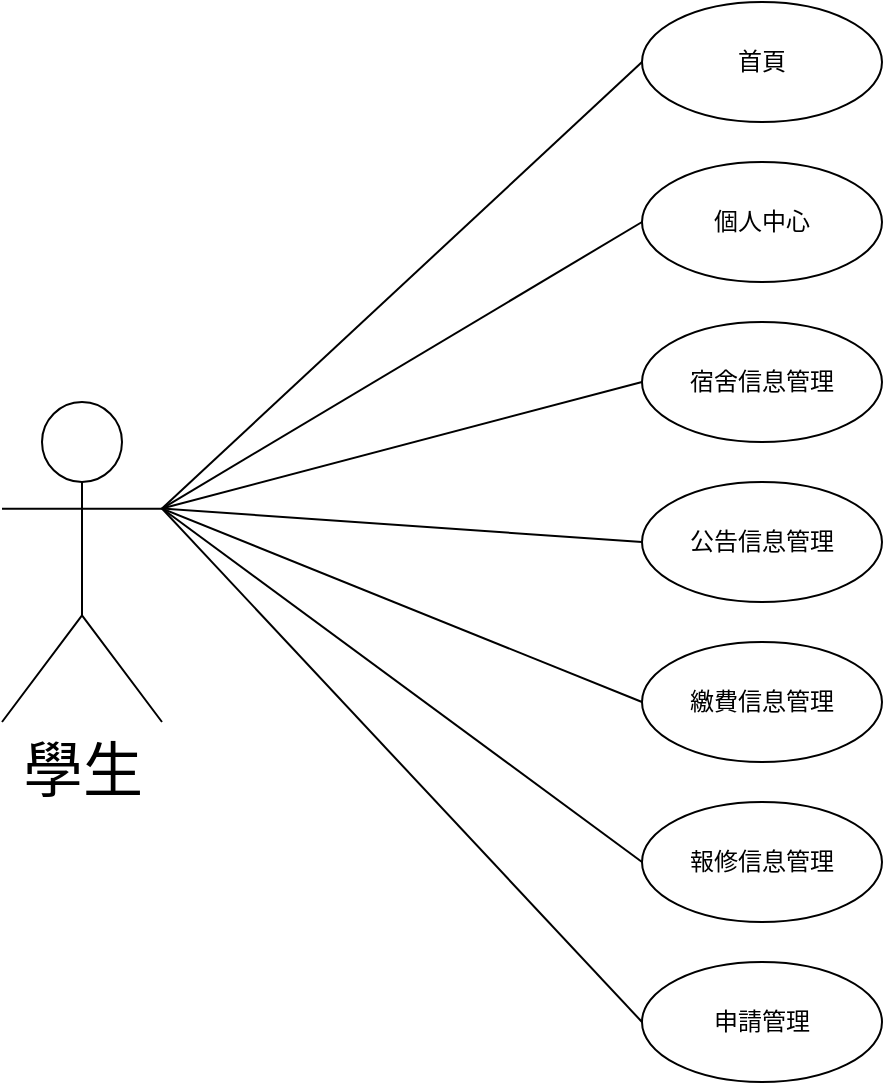 <mxfile version="22.1.7" type="github" pages="3">
  <diagram name="第 1 页" id="ymd-I6UiKrEBjEIp_rei">
    <mxGraphModel dx="1179" dy="631" grid="1" gridSize="10" guides="1" tooltips="1" connect="1" arrows="1" fold="1" page="1" pageScale="1" pageWidth="827" pageHeight="1169" math="0" shadow="0">
      <root>
        <mxCell id="0" />
        <mxCell id="1" parent="0" />
        <mxCell id="zWTCoW7RCJNLpdaxO3ZR-1" value="&lt;font style=&quot;font-size: 30px;&quot;&gt;學生&lt;/font&gt;" style="shape=umlActor;verticalLabelPosition=bottom;verticalAlign=top;html=1;outlineConnect=0;" vertex="1" parent="1">
          <mxGeometry x="120" y="240" width="80" height="160" as="geometry" />
        </mxCell>
        <mxCell id="zWTCoW7RCJNLpdaxO3ZR-2" value="首頁" style="ellipse;whiteSpace=wrap;html=1;" vertex="1" parent="1">
          <mxGeometry x="440" y="40" width="120" height="60" as="geometry" />
        </mxCell>
        <mxCell id="zWTCoW7RCJNLpdaxO3ZR-3" value="公告信息管理" style="ellipse;whiteSpace=wrap;html=1;" vertex="1" parent="1">
          <mxGeometry x="440" y="280" width="120" height="60" as="geometry" />
        </mxCell>
        <mxCell id="zWTCoW7RCJNLpdaxO3ZR-4" value="繳費信息管理" style="ellipse;whiteSpace=wrap;html=1;" vertex="1" parent="1">
          <mxGeometry x="440" y="360" width="120" height="60" as="geometry" />
        </mxCell>
        <mxCell id="zWTCoW7RCJNLpdaxO3ZR-5" value="報修信息管理" style="ellipse;whiteSpace=wrap;html=1;" vertex="1" parent="1">
          <mxGeometry x="440" y="440" width="120" height="60" as="geometry" />
        </mxCell>
        <mxCell id="zWTCoW7RCJNLpdaxO3ZR-6" value="宿舍信息管理" style="ellipse;whiteSpace=wrap;html=1;" vertex="1" parent="1">
          <mxGeometry x="440" y="200" width="120" height="60" as="geometry" />
        </mxCell>
        <mxCell id="zWTCoW7RCJNLpdaxO3ZR-7" value="個人中心" style="ellipse;whiteSpace=wrap;html=1;" vertex="1" parent="1">
          <mxGeometry x="440" y="120" width="120" height="60" as="geometry" />
        </mxCell>
        <mxCell id="zWTCoW7RCJNLpdaxO3ZR-8" value="申請管理" style="ellipse;whiteSpace=wrap;html=1;" vertex="1" parent="1">
          <mxGeometry x="440" y="520" width="120" height="60" as="geometry" />
        </mxCell>
        <mxCell id="zWTCoW7RCJNLpdaxO3ZR-11" value="" style="endArrow=none;html=1;rounded=0;exitX=1;exitY=0.333;exitDx=0;exitDy=0;exitPerimeter=0;entryX=0;entryY=0.5;entryDx=0;entryDy=0;" edge="1" parent="1" source="zWTCoW7RCJNLpdaxO3ZR-1" target="zWTCoW7RCJNLpdaxO3ZR-2">
          <mxGeometry width="50" height="50" relative="1" as="geometry">
            <mxPoint x="390" y="260" as="sourcePoint" />
            <mxPoint x="440" y="210" as="targetPoint" />
          </mxGeometry>
        </mxCell>
        <mxCell id="zWTCoW7RCJNLpdaxO3ZR-12" value="" style="endArrow=none;html=1;rounded=0;exitX=1;exitY=0.333;exitDx=0;exitDy=0;exitPerimeter=0;entryX=0;entryY=0.5;entryDx=0;entryDy=0;" edge="1" parent="1" source="zWTCoW7RCJNLpdaxO3ZR-1" target="zWTCoW7RCJNLpdaxO3ZR-6">
          <mxGeometry width="50" height="50" relative="1" as="geometry">
            <mxPoint x="210" y="303" as="sourcePoint" />
            <mxPoint x="450" y="80" as="targetPoint" />
          </mxGeometry>
        </mxCell>
        <mxCell id="zWTCoW7RCJNLpdaxO3ZR-13" value="" style="endArrow=none;html=1;rounded=0;exitX=1;exitY=0.333;exitDx=0;exitDy=0;exitPerimeter=0;entryX=0;entryY=0.5;entryDx=0;entryDy=0;" edge="1" parent="1" source="zWTCoW7RCJNLpdaxO3ZR-1" target="zWTCoW7RCJNLpdaxO3ZR-3">
          <mxGeometry width="50" height="50" relative="1" as="geometry">
            <mxPoint x="220" y="313" as="sourcePoint" />
            <mxPoint x="460" y="90" as="targetPoint" />
          </mxGeometry>
        </mxCell>
        <mxCell id="zWTCoW7RCJNLpdaxO3ZR-14" value="" style="endArrow=none;html=1;rounded=0;exitX=1;exitY=0.333;exitDx=0;exitDy=0;exitPerimeter=0;entryX=0;entryY=0.5;entryDx=0;entryDy=0;" edge="1" parent="1" source="zWTCoW7RCJNLpdaxO3ZR-1" target="zWTCoW7RCJNLpdaxO3ZR-4">
          <mxGeometry width="50" height="50" relative="1" as="geometry">
            <mxPoint x="230" y="323" as="sourcePoint" />
            <mxPoint x="430" y="400" as="targetPoint" />
          </mxGeometry>
        </mxCell>
        <mxCell id="zWTCoW7RCJNLpdaxO3ZR-15" value="" style="endArrow=none;html=1;rounded=0;entryX=0;entryY=0.5;entryDx=0;entryDy=0;exitX=1;exitY=0.333;exitDx=0;exitDy=0;exitPerimeter=0;" edge="1" parent="1" source="zWTCoW7RCJNLpdaxO3ZR-1" target="zWTCoW7RCJNLpdaxO3ZR-5">
          <mxGeometry width="50" height="50" relative="1" as="geometry">
            <mxPoint x="210" y="290" as="sourcePoint" />
            <mxPoint x="480" y="110" as="targetPoint" />
          </mxGeometry>
        </mxCell>
        <mxCell id="zWTCoW7RCJNLpdaxO3ZR-16" value="" style="endArrow=none;html=1;rounded=0;entryX=0;entryY=0.5;entryDx=0;entryDy=0;exitX=1;exitY=0.333;exitDx=0;exitDy=0;exitPerimeter=0;" edge="1" parent="1" source="zWTCoW7RCJNLpdaxO3ZR-1" target="zWTCoW7RCJNLpdaxO3ZR-8">
          <mxGeometry width="50" height="50" relative="1" as="geometry">
            <mxPoint x="210" y="350" as="sourcePoint" />
            <mxPoint x="490" y="120" as="targetPoint" />
          </mxGeometry>
        </mxCell>
        <mxCell id="zWTCoW7RCJNLpdaxO3ZR-20" value="" style="endArrow=none;html=1;rounded=0;exitX=1;exitY=0.333;exitDx=0;exitDy=0;exitPerimeter=0;entryX=0;entryY=0.5;entryDx=0;entryDy=0;" edge="1" parent="1" source="zWTCoW7RCJNLpdaxO3ZR-1" target="zWTCoW7RCJNLpdaxO3ZR-7">
          <mxGeometry width="50" height="50" relative="1" as="geometry">
            <mxPoint x="290" y="383" as="sourcePoint" />
            <mxPoint x="530" y="160" as="targetPoint" />
          </mxGeometry>
        </mxCell>
      </root>
    </mxGraphModel>
  </diagram>
  <diagram id="cfH90l2mMWE4plncqi4j" name="第 2 页">
    <mxGraphModel dx="1002" dy="536" grid="1" gridSize="10" guides="1" tooltips="1" connect="1" arrows="1" fold="1" page="1" pageScale="1" pageWidth="827" pageHeight="1169" math="0" shadow="0">
      <root>
        <mxCell id="0" />
        <mxCell id="1" parent="0" />
        <mxCell id="i0nIbXX2C56coAfVx3J4-1" value="&lt;font style=&quot;font-size: 22px;&quot;&gt;宿管&lt;br&gt;&lt;/font&gt;" style="shape=umlActor;verticalLabelPosition=bottom;verticalAlign=top;html=1;" vertex="1" parent="1">
          <mxGeometry x="440" y="400" width="40" height="80" as="geometry" />
        </mxCell>
        <mxCell id="VFugjWz0yhJum19OTNq3-1" value="申請管理" style="ellipse;whiteSpace=wrap;html=1;" vertex="1" parent="1">
          <mxGeometry x="600" y="600" width="120" height="60" as="geometry" />
        </mxCell>
        <mxCell id="VFugjWz0yhJum19OTNq3-16" value="公告信息管理" style="ellipse;whiteSpace=wrap;html=1;" vertex="1" parent="1">
          <mxGeometry x="600" y="520" width="120" height="60" as="geometry" />
        </mxCell>
        <mxCell id="VFugjWz0yhJum19OTNq3-17" value="繳費信息管理" style="ellipse;whiteSpace=wrap;html=1;" vertex="1" parent="1">
          <mxGeometry x="600" y="440" width="120" height="60" as="geometry" />
        </mxCell>
        <mxCell id="VFugjWz0yhJum19OTNq3-18" value="訪客信息管理" style="ellipse;whiteSpace=wrap;html=1;" vertex="1" parent="1">
          <mxGeometry x="600" y="360" width="120" height="60" as="geometry" />
        </mxCell>
        <mxCell id="VFugjWz0yhJum19OTNq3-19" value="維修紀錄管理" style="ellipse;whiteSpace=wrap;html=1;" vertex="1" parent="1">
          <mxGeometry x="600" y="280" width="120" height="60" as="geometry" />
        </mxCell>
        <mxCell id="VFugjWz0yhJum19OTNq3-20" value="報修信息管理" style="ellipse;whiteSpace=wrap;html=1;" vertex="1" parent="1">
          <mxGeometry x="600" y="200" width="120" height="60" as="geometry" />
        </mxCell>
        <mxCell id="VFugjWz0yhJum19OTNq3-21" value="衛生信息管理" style="ellipse;whiteSpace=wrap;html=1;" vertex="1" parent="1">
          <mxGeometry x="200" y="600" width="120" height="60" as="geometry" />
        </mxCell>
        <mxCell id="VFugjWz0yhJum19OTNq3-22" value="考勤信息管理" style="ellipse;whiteSpace=wrap;html=1;" vertex="1" parent="1">
          <mxGeometry x="200" y="520" width="120" height="60" as="geometry" />
        </mxCell>
        <mxCell id="VFugjWz0yhJum19OTNq3-23" value="宿舍信息管理" style="ellipse;whiteSpace=wrap;html=1;" vertex="1" parent="1">
          <mxGeometry x="200" y="440" width="120" height="60" as="geometry" />
        </mxCell>
        <mxCell id="VFugjWz0yhJum19OTNq3-24" value="學生管理" style="ellipse;whiteSpace=wrap;html=1;" vertex="1" parent="1">
          <mxGeometry x="200" y="360" width="120" height="60" as="geometry" />
        </mxCell>
        <mxCell id="VFugjWz0yhJum19OTNq3-25" value="個人中心" style="ellipse;whiteSpace=wrap;html=1;" vertex="1" parent="1">
          <mxGeometry x="200" y="280" width="120" height="60" as="geometry" />
        </mxCell>
        <mxCell id="VFugjWz0yhJum19OTNq3-26" value="首頁" style="ellipse;whiteSpace=wrap;html=1;" vertex="1" parent="1">
          <mxGeometry x="200" y="200" width="120" height="60" as="geometry" />
        </mxCell>
        <mxCell id="VFugjWz0yhJum19OTNq3-29" value="" style="endArrow=none;html=1;rounded=0;entryX=1;entryY=0.5;entryDx=0;entryDy=0;exitX=0;exitY=0.333;exitDx=0;exitDy=0;exitPerimeter=0;" edge="1" parent="1" source="i0nIbXX2C56coAfVx3J4-1" target="VFugjWz0yhJum19OTNq3-26">
          <mxGeometry width="50" height="50" relative="1" as="geometry">
            <mxPoint x="390" y="430" as="sourcePoint" />
            <mxPoint x="440" y="380" as="targetPoint" />
          </mxGeometry>
        </mxCell>
        <mxCell id="VFugjWz0yhJum19OTNq3-31" value="" style="endArrow=none;html=1;rounded=0;entryX=1;entryY=0.333;entryDx=0;entryDy=0;exitX=0;exitY=0.5;exitDx=0;exitDy=0;entryPerimeter=0;" edge="1" parent="1" source="VFugjWz0yhJum19OTNq3-16" target="i0nIbXX2C56coAfVx3J4-1">
          <mxGeometry width="50" height="50" relative="1" as="geometry">
            <mxPoint x="560" y="397" as="sourcePoint" />
            <mxPoint x="440" y="220" as="targetPoint" />
          </mxGeometry>
        </mxCell>
        <mxCell id="VFugjWz0yhJum19OTNq3-32" value="" style="endArrow=none;html=1;rounded=0;entryX=1;entryY=0.333;entryDx=0;entryDy=0;exitX=0;exitY=0.5;exitDx=0;exitDy=0;entryPerimeter=0;" edge="1" parent="1" source="VFugjWz0yhJum19OTNq3-17" target="i0nIbXX2C56coAfVx3J4-1">
          <mxGeometry width="50" height="50" relative="1" as="geometry">
            <mxPoint x="600" y="398.5" as="sourcePoint" />
            <mxPoint x="480" y="221.5" as="targetPoint" />
          </mxGeometry>
        </mxCell>
        <mxCell id="VFugjWz0yhJum19OTNq3-33" value="" style="endArrow=none;html=1;rounded=0;entryX=1;entryY=0.333;entryDx=0;entryDy=0;exitX=0;exitY=0.5;exitDx=0;exitDy=0;entryPerimeter=0;" edge="1" parent="1" source="VFugjWz0yhJum19OTNq3-1" target="i0nIbXX2C56coAfVx3J4-1">
          <mxGeometry width="50" height="50" relative="1" as="geometry">
            <mxPoint x="550" y="407" as="sourcePoint" />
            <mxPoint x="430" y="230" as="targetPoint" />
          </mxGeometry>
        </mxCell>
        <mxCell id="VFugjWz0yhJum19OTNq3-34" value="" style="endArrow=none;html=1;rounded=0;entryX=1;entryY=0.5;entryDx=0;entryDy=0;exitX=0;exitY=0.333;exitDx=0;exitDy=0;exitPerimeter=0;" edge="1" parent="1" source="i0nIbXX2C56coAfVx3J4-1" target="VFugjWz0yhJum19OTNq3-21">
          <mxGeometry width="50" height="50" relative="1" as="geometry">
            <mxPoint x="490" y="457" as="sourcePoint" />
            <mxPoint x="370" y="280" as="targetPoint" />
          </mxGeometry>
        </mxCell>
        <mxCell id="VFugjWz0yhJum19OTNq3-35" value="" style="endArrow=none;html=1;rounded=0;entryX=1;entryY=0.333;entryDx=0;entryDy=0;exitX=0;exitY=0.5;exitDx=0;exitDy=0;entryPerimeter=0;" edge="1" parent="1" source="VFugjWz0yhJum19OTNq3-18" target="i0nIbXX2C56coAfVx3J4-1">
          <mxGeometry width="50" height="50" relative="1" as="geometry">
            <mxPoint x="640" y="398.5" as="sourcePoint" />
            <mxPoint x="520" y="221.5" as="targetPoint" />
          </mxGeometry>
        </mxCell>
        <mxCell id="VFugjWz0yhJum19OTNq3-36" value="" style="endArrow=none;html=1;rounded=0;entryX=1;entryY=0.333;entryDx=0;entryDy=0;exitX=0;exitY=0.5;exitDx=0;exitDy=0;entryPerimeter=0;" edge="1" parent="1" source="VFugjWz0yhJum19OTNq3-19" target="i0nIbXX2C56coAfVx3J4-1">
          <mxGeometry width="50" height="50" relative="1" as="geometry">
            <mxPoint x="640" y="407" as="sourcePoint" />
            <mxPoint x="520" y="230" as="targetPoint" />
          </mxGeometry>
        </mxCell>
        <mxCell id="VFugjWz0yhJum19OTNq3-37" value="" style="endArrow=none;html=1;rounded=0;entryX=1;entryY=0.5;entryDx=0;entryDy=0;exitX=0;exitY=0.333;exitDx=0;exitDy=0;exitPerimeter=0;" edge="1" parent="1" source="i0nIbXX2C56coAfVx3J4-1" target="VFugjWz0yhJum19OTNq3-22">
          <mxGeometry width="50" height="50" relative="1" as="geometry">
            <mxPoint x="520" y="487" as="sourcePoint" />
            <mxPoint x="400" y="310" as="targetPoint" />
          </mxGeometry>
        </mxCell>
        <mxCell id="VFugjWz0yhJum19OTNq3-38" value="" style="endArrow=none;html=1;rounded=0;entryX=1;entryY=0.5;entryDx=0;entryDy=0;exitX=0;exitY=0.333;exitDx=0;exitDy=0;exitPerimeter=0;" edge="1" parent="1" source="i0nIbXX2C56coAfVx3J4-1" target="VFugjWz0yhJum19OTNq3-23">
          <mxGeometry width="50" height="50" relative="1" as="geometry">
            <mxPoint x="530" y="497" as="sourcePoint" />
            <mxPoint x="410" y="320" as="targetPoint" />
          </mxGeometry>
        </mxCell>
        <mxCell id="VFugjWz0yhJum19OTNq3-39" value="" style="endArrow=none;html=1;rounded=0;entryX=1;entryY=0.5;entryDx=0;entryDy=0;exitX=0;exitY=0.333;exitDx=0;exitDy=0;exitPerimeter=0;" edge="1" parent="1" source="i0nIbXX2C56coAfVx3J4-1" target="VFugjWz0yhJum19OTNq3-24">
          <mxGeometry width="50" height="50" relative="1" as="geometry">
            <mxPoint x="430" y="420" as="sourcePoint" />
            <mxPoint x="420" y="330" as="targetPoint" />
          </mxGeometry>
        </mxCell>
        <mxCell id="VFugjWz0yhJum19OTNq3-40" value="" style="endArrow=none;html=1;rounded=0;exitX=0;exitY=0.5;exitDx=0;exitDy=0;entryX=1;entryY=0.333;entryDx=0;entryDy=0;entryPerimeter=0;" edge="1" parent="1" source="VFugjWz0yhJum19OTNq3-20" target="i0nIbXX2C56coAfVx3J4-1">
          <mxGeometry width="50" height="50" relative="1" as="geometry">
            <mxPoint x="600" y="580" as="sourcePoint" />
            <mxPoint x="500" y="400" as="targetPoint" />
          </mxGeometry>
        </mxCell>
        <mxCell id="VFugjWz0yhJum19OTNq3-41" value="" style="endArrow=none;html=1;rounded=0;entryX=1;entryY=0.5;entryDx=0;entryDy=0;exitX=0;exitY=0.333;exitDx=0;exitDy=0;exitPerimeter=0;" edge="1" parent="1" source="i0nIbXX2C56coAfVx3J4-1" target="VFugjWz0yhJum19OTNq3-25">
          <mxGeometry width="50" height="50" relative="1" as="geometry">
            <mxPoint x="560" y="527" as="sourcePoint" />
            <mxPoint x="440" y="350" as="targetPoint" />
          </mxGeometry>
        </mxCell>
      </root>
    </mxGraphModel>
  </diagram>
  <diagram id="tbjHFq5fiFO5Y9ZvvJ2p" name="第 3 页">
    <mxGraphModel dx="1002" dy="536" grid="1" gridSize="10" guides="1" tooltips="1" connect="1" arrows="1" fold="1" page="1" pageScale="1" pageWidth="827" pageHeight="1169" math="0" shadow="0">
      <root>
        <mxCell id="0" />
        <mxCell id="1" parent="0" />
        <mxCell id="RJUjRbBKB0rCt3_JQx4T-1" value="&lt;font style=&quot;font-size: 22px;&quot;&gt;管理員&lt;br&gt;&lt;/font&gt;" style="shape=umlActor;verticalLabelPosition=bottom;verticalAlign=top;html=1;" vertex="1" parent="1">
          <mxGeometry x="360" y="390" width="40" height="80" as="geometry" />
        </mxCell>
        <mxCell id="RJUjRbBKB0rCt3_JQx4T-2" value="申請管理" style="ellipse;whiteSpace=wrap;html=1;" vertex="1" parent="1">
          <mxGeometry x="520" y="600" width="120" height="60" as="geometry" />
        </mxCell>
        <mxCell id="RJUjRbBKB0rCt3_JQx4T-4" value="繳費信息管理" style="ellipse;whiteSpace=wrap;html=1;" vertex="1" parent="1">
          <mxGeometry x="520" y="440" width="120" height="60" as="geometry" />
        </mxCell>
        <mxCell id="RJUjRbBKB0rCt3_JQx4T-5" value="訪客信息管理" style="ellipse;whiteSpace=wrap;html=1;" vertex="1" parent="1">
          <mxGeometry x="520" y="360" width="120" height="60" as="geometry" />
        </mxCell>
        <mxCell id="RJUjRbBKB0rCt3_JQx4T-6" value="衛生紀錄管理" style="ellipse;whiteSpace=wrap;html=1;" vertex="1" parent="1">
          <mxGeometry x="520" y="120" width="120" height="60" as="geometry" />
        </mxCell>
        <mxCell id="RJUjRbBKB0rCt3_JQx4T-7" value="報修信息管理" style="ellipse;whiteSpace=wrap;html=1;" vertex="1" parent="1">
          <mxGeometry x="520" y="200" width="120" height="60" as="geometry" />
        </mxCell>
        <mxCell id="RJUjRbBKB0rCt3_JQx4T-8" value="班級管理" style="ellipse;whiteSpace=wrap;html=1;" vertex="1" parent="1">
          <mxGeometry x="120" y="520" width="120" height="60" as="geometry" />
        </mxCell>
        <mxCell id="RJUjRbBKB0rCt3_JQx4T-9" value="樓棟管理" style="ellipse;whiteSpace=wrap;html=1;" vertex="1" parent="1">
          <mxGeometry x="120" y="440" width="120" height="60" as="geometry" />
        </mxCell>
        <mxCell id="RJUjRbBKB0rCt3_JQx4T-10" value="學生管理" style="ellipse;whiteSpace=wrap;html=1;" vertex="1" parent="1">
          <mxGeometry x="120" y="360" width="120" height="60" as="geometry" />
        </mxCell>
        <mxCell id="RJUjRbBKB0rCt3_JQx4T-11" value="宿管管理" style="ellipse;whiteSpace=wrap;html=1;" vertex="1" parent="1">
          <mxGeometry x="120" y="280" width="120" height="60" as="geometry" />
        </mxCell>
        <mxCell id="RJUjRbBKB0rCt3_JQx4T-12" value="個人中心" style="ellipse;whiteSpace=wrap;html=1;" vertex="1" parent="1">
          <mxGeometry x="120" y="200" width="120" height="60" as="geometry" />
        </mxCell>
        <mxCell id="RJUjRbBKB0rCt3_JQx4T-13" value="首頁" style="ellipse;whiteSpace=wrap;html=1;" vertex="1" parent="1">
          <mxGeometry x="120" y="120" width="120" height="60" as="geometry" />
        </mxCell>
        <mxCell id="RJUjRbBKB0rCt3_JQx4T-14" value="" style="endArrow=none;html=1;rounded=0;entryX=1;entryY=0.5;entryDx=0;entryDy=0;exitX=0;exitY=0.333;exitDx=0;exitDy=0;exitPerimeter=0;" edge="1" parent="1" source="RJUjRbBKB0rCt3_JQx4T-1" target="RJUjRbBKB0rCt3_JQx4T-13">
          <mxGeometry width="50" height="50" relative="1" as="geometry">
            <mxPoint x="310" y="350" as="sourcePoint" />
            <mxPoint x="360" y="300" as="targetPoint" />
          </mxGeometry>
        </mxCell>
        <mxCell id="RJUjRbBKB0rCt3_JQx4T-16" value="" style="endArrow=none;html=1;rounded=0;entryX=1;entryY=0.333;entryDx=0;entryDy=0;exitX=0;exitY=0.5;exitDx=0;exitDy=0;entryPerimeter=0;" edge="1" parent="1" source="RJUjRbBKB0rCt3_JQx4T-4" target="RJUjRbBKB0rCt3_JQx4T-1">
          <mxGeometry width="50" height="50" relative="1" as="geometry">
            <mxPoint x="520" y="318.5" as="sourcePoint" />
            <mxPoint x="400" y="141.5" as="targetPoint" />
          </mxGeometry>
        </mxCell>
        <mxCell id="RJUjRbBKB0rCt3_JQx4T-17" value="" style="endArrow=none;html=1;rounded=0;entryX=1;entryY=0.333;entryDx=0;entryDy=0;exitX=0;exitY=0.5;exitDx=0;exitDy=0;entryPerimeter=0;" edge="1" parent="1" source="RJUjRbBKB0rCt3_JQx4T-2" target="RJUjRbBKB0rCt3_JQx4T-1">
          <mxGeometry width="50" height="50" relative="1" as="geometry">
            <mxPoint x="470" y="327" as="sourcePoint" />
            <mxPoint x="350" y="150" as="targetPoint" />
          </mxGeometry>
        </mxCell>
        <mxCell id="RJUjRbBKB0rCt3_JQx4T-18" value="" style="endArrow=none;html=1;rounded=0;entryX=1;entryY=0.5;entryDx=0;entryDy=0;exitX=0;exitY=0.333;exitDx=0;exitDy=0;exitPerimeter=0;" edge="1" parent="1" source="RJUjRbBKB0rCt3_JQx4T-1" target="RJUjRbBKB0rCt3_JQx4T-8">
          <mxGeometry width="50" height="50" relative="1" as="geometry">
            <mxPoint x="410" y="377" as="sourcePoint" />
            <mxPoint x="290" y="200" as="targetPoint" />
          </mxGeometry>
        </mxCell>
        <mxCell id="RJUjRbBKB0rCt3_JQx4T-19" value="" style="endArrow=none;html=1;rounded=0;entryX=1;entryY=0.333;entryDx=0;entryDy=0;exitX=0;exitY=0.5;exitDx=0;exitDy=0;entryPerimeter=0;" edge="1" parent="1" source="RJUjRbBKB0rCt3_JQx4T-5" target="RJUjRbBKB0rCt3_JQx4T-1">
          <mxGeometry width="50" height="50" relative="1" as="geometry">
            <mxPoint x="560" y="318.5" as="sourcePoint" />
            <mxPoint x="440" y="141.5" as="targetPoint" />
          </mxGeometry>
        </mxCell>
        <mxCell id="RJUjRbBKB0rCt3_JQx4T-20" value="" style="endArrow=none;html=1;rounded=0;entryX=1;entryY=0.333;entryDx=0;entryDy=0;exitX=0;exitY=0.5;exitDx=0;exitDy=0;entryPerimeter=0;" edge="1" parent="1" source="RJUjRbBKB0rCt3_JQx4T-6" target="RJUjRbBKB0rCt3_JQx4T-1">
          <mxGeometry width="50" height="50" relative="1" as="geometry">
            <mxPoint x="560" y="327" as="sourcePoint" />
            <mxPoint x="440" y="150" as="targetPoint" />
          </mxGeometry>
        </mxCell>
        <mxCell id="RJUjRbBKB0rCt3_JQx4T-21" value="" style="endArrow=none;html=1;rounded=0;entryX=1;entryY=0.5;entryDx=0;entryDy=0;exitX=0;exitY=0.333;exitDx=0;exitDy=0;exitPerimeter=0;" edge="1" parent="1" source="RJUjRbBKB0rCt3_JQx4T-1" target="RJUjRbBKB0rCt3_JQx4T-9">
          <mxGeometry width="50" height="50" relative="1" as="geometry">
            <mxPoint x="440" y="407" as="sourcePoint" />
            <mxPoint x="320" y="230" as="targetPoint" />
          </mxGeometry>
        </mxCell>
        <mxCell id="RJUjRbBKB0rCt3_JQx4T-22" value="" style="endArrow=none;html=1;rounded=0;entryX=1;entryY=0.5;entryDx=0;entryDy=0;exitX=0;exitY=0.333;exitDx=0;exitDy=0;exitPerimeter=0;" edge="1" parent="1" source="RJUjRbBKB0rCt3_JQx4T-1" target="RJUjRbBKB0rCt3_JQx4T-10">
          <mxGeometry width="50" height="50" relative="1" as="geometry">
            <mxPoint x="450" y="417" as="sourcePoint" />
            <mxPoint x="330" y="240" as="targetPoint" />
          </mxGeometry>
        </mxCell>
        <mxCell id="RJUjRbBKB0rCt3_JQx4T-23" value="" style="endArrow=none;html=1;rounded=0;entryX=1;entryY=0.5;entryDx=0;entryDy=0;exitX=0;exitY=0.333;exitDx=0;exitDy=0;exitPerimeter=0;" edge="1" parent="1" source="RJUjRbBKB0rCt3_JQx4T-1" target="RJUjRbBKB0rCt3_JQx4T-11">
          <mxGeometry width="50" height="50" relative="1" as="geometry">
            <mxPoint x="350" y="340" as="sourcePoint" />
            <mxPoint x="340" y="250" as="targetPoint" />
          </mxGeometry>
        </mxCell>
        <mxCell id="RJUjRbBKB0rCt3_JQx4T-24" value="" style="endArrow=none;html=1;rounded=0;exitX=0;exitY=0.5;exitDx=0;exitDy=0;entryX=1;entryY=0.333;entryDx=0;entryDy=0;entryPerimeter=0;" edge="1" parent="1" source="RJUjRbBKB0rCt3_JQx4T-7" target="RJUjRbBKB0rCt3_JQx4T-1">
          <mxGeometry width="50" height="50" relative="1" as="geometry">
            <mxPoint x="520" y="500" as="sourcePoint" />
            <mxPoint x="420" y="320" as="targetPoint" />
          </mxGeometry>
        </mxCell>
        <mxCell id="RJUjRbBKB0rCt3_JQx4T-25" value="" style="endArrow=none;html=1;rounded=0;entryX=1;entryY=0.5;entryDx=0;entryDy=0;exitX=0;exitY=0.333;exitDx=0;exitDy=0;exitPerimeter=0;" edge="1" parent="1" source="RJUjRbBKB0rCt3_JQx4T-1" target="RJUjRbBKB0rCt3_JQx4T-12">
          <mxGeometry width="50" height="50" relative="1" as="geometry">
            <mxPoint x="480" y="447" as="sourcePoint" />
            <mxPoint x="360" y="270" as="targetPoint" />
          </mxGeometry>
        </mxCell>
        <mxCell id="RJUjRbBKB0rCt3_JQx4T-26" value="考勤信息管理" style="ellipse;whiteSpace=wrap;html=1;" vertex="1" parent="1">
          <mxGeometry x="120" y="680" width="120" height="60" as="geometry" />
        </mxCell>
        <mxCell id="RJUjRbBKB0rCt3_JQx4T-27" value="宿舍信息管理" style="ellipse;whiteSpace=wrap;html=1;" vertex="1" parent="1">
          <mxGeometry x="120" y="600" width="120" height="60" as="geometry" />
        </mxCell>
        <mxCell id="RJUjRbBKB0rCt3_JQx4T-28" value="" style="endArrow=none;html=1;rounded=0;entryX=1;entryY=0.5;entryDx=0;entryDy=0;exitX=0;exitY=0.333;exitDx=0;exitDy=0;exitPerimeter=0;" edge="1" parent="1" target="RJUjRbBKB0rCt3_JQx4T-26" source="RJUjRbBKB0rCt3_JQx4T-1">
          <mxGeometry width="50" height="50" relative="1" as="geometry">
            <mxPoint x="360" y="500" as="sourcePoint" />
            <mxPoint x="290" y="353" as="targetPoint" />
          </mxGeometry>
        </mxCell>
        <mxCell id="RJUjRbBKB0rCt3_JQx4T-29" value="" style="endArrow=none;html=1;rounded=0;entryX=1;entryY=0.5;entryDx=0;entryDy=0;exitX=0;exitY=0.333;exitDx=0;exitDy=0;exitPerimeter=0;" edge="1" parent="1" target="RJUjRbBKB0rCt3_JQx4T-27" source="RJUjRbBKB0rCt3_JQx4T-1">
          <mxGeometry width="50" height="50" relative="1" as="geometry">
            <mxPoint x="360" y="500" as="sourcePoint" />
            <mxPoint x="320" y="383" as="targetPoint" />
          </mxGeometry>
        </mxCell>
        <mxCell id="RJUjRbBKB0rCt3_JQx4T-34" value="維修紀錄管理" style="ellipse;whiteSpace=wrap;html=1;" vertex="1" parent="1">
          <mxGeometry x="520" y="280" width="120" height="60" as="geometry" />
        </mxCell>
        <mxCell id="RJUjRbBKB0rCt3_JQx4T-35" value="" style="endArrow=none;html=1;rounded=0;entryX=1;entryY=0.333;entryDx=0;entryDy=0;exitX=0;exitY=0.5;exitDx=0;exitDy=0;entryPerimeter=0;" edge="1" parent="1" source="RJUjRbBKB0rCt3_JQx4T-34" target="RJUjRbBKB0rCt3_JQx4T-1">
          <mxGeometry width="50" height="50" relative="1" as="geometry">
            <mxPoint x="530" y="400" as="sourcePoint" />
            <mxPoint x="410" y="427" as="targetPoint" />
          </mxGeometry>
        </mxCell>
        <mxCell id="RJUjRbBKB0rCt3_JQx4T-36" value="公告信息管理" style="ellipse;whiteSpace=wrap;html=1;" vertex="1" parent="1">
          <mxGeometry x="520" y="520" width="120" height="60" as="geometry" />
        </mxCell>
        <mxCell id="RJUjRbBKB0rCt3_JQx4T-37" value="" style="endArrow=none;html=1;rounded=0;entryX=1;entryY=0.333;entryDx=0;entryDy=0;exitX=0;exitY=0.5;exitDx=0;exitDy=0;entryPerimeter=0;" edge="1" parent="1" source="RJUjRbBKB0rCt3_JQx4T-36" target="RJUjRbBKB0rCt3_JQx4T-1">
          <mxGeometry width="50" height="50" relative="1" as="geometry">
            <mxPoint x="530" y="480" as="sourcePoint" />
            <mxPoint x="410" y="427" as="targetPoint" />
          </mxGeometry>
        </mxCell>
      </root>
    </mxGraphModel>
  </diagram>
</mxfile>
